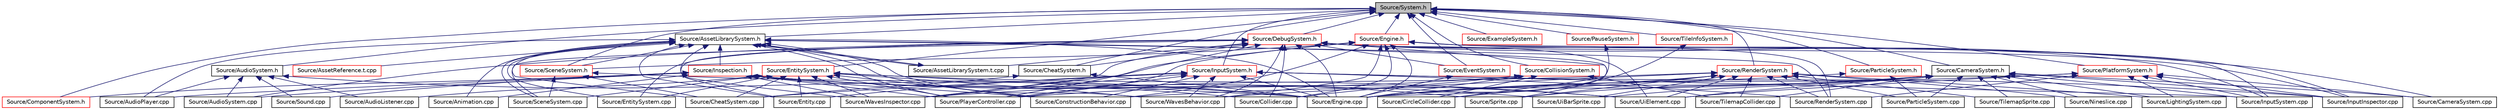 digraph "Source/System.h"
{
 // LATEX_PDF_SIZE
  edge [fontname="Helvetica",fontsize="10",labelfontname="Helvetica",labelfontsize="10"];
  node [fontname="Helvetica",fontsize="10",shape=record];
  Node1 [label="Source/System.h",height=0.2,width=0.4,color="black", fillcolor="grey75", style="filled", fontcolor="black",tooltip="Base class for all Systems."];
  Node1 -> Node2 [dir="back",color="midnightblue",fontsize="10",style="solid"];
  Node2 [label="Source/AssetLibrarySystem.h",height=0.2,width=0.4,color="black", fillcolor="white", style="filled",URL="$AssetLibrarySystem_8h.html",tooltip="Asset System."];
  Node2 -> Node3 [dir="back",color="midnightblue",fontsize="10",style="solid"];
  Node3 [label="Source/Animation.cpp",height=0.2,width=0.4,color="black", fillcolor="white", style="filled",URL="$Animation_8cpp.html",tooltip="animation component implimentation"];
  Node2 -> Node4 [dir="back",color="midnightblue",fontsize="10",style="solid"];
  Node4 [label="Source/AssetLibrarySystem.t.cpp",height=0.2,width=0.4,color="black", fillcolor="white", style="filled",URL="$AssetLibrarySystem_8t_8cpp.html",tooltip="AssetLibrarySystem."];
  Node4 -> Node2 [dir="back",color="midnightblue",fontsize="10",style="solid"];
  Node2 -> Node5 [dir="back",color="midnightblue",fontsize="10",style="solid"];
  Node5 [label="Source/AssetReference.t.cpp",height=0.2,width=0.4,color="red", fillcolor="white", style="filled",URL="$AssetReference_8t_8cpp.html",tooltip="a reference to an Asset"];
  Node2 -> Node16 [dir="back",color="midnightblue",fontsize="10",style="solid"];
  Node16 [label="Source/AudioPlayer.cpp",height=0.2,width=0.4,color="black", fillcolor="white", style="filled",URL="$AudioPlayer_8cpp.html",tooltip="Component that plays audio."];
  Node2 -> Node11 [dir="back",color="midnightblue",fontsize="10",style="solid"];
  Node11 [label="Source/CheatSystem.cpp",height=0.2,width=0.4,color="black", fillcolor="white", style="filled",URL="$CheatSystem_8cpp.html",tooltip="CheatSystem Class definition."];
  Node2 -> Node17 [dir="back",color="midnightblue",fontsize="10",style="solid"];
  Node17 [label="Source/ConstructionBehavior.cpp",height=0.2,width=0.4,color="black", fillcolor="white", style="filled",URL="$ConstructionBehavior_8cpp.html",tooltip="handles the construction of towers and modification of terrain"];
  Node2 -> Node9 [dir="back",color="midnightblue",fontsize="10",style="solid"];
  Node9 [label="Source/Engine.cpp",height=0.2,width=0.4,color="black", fillcolor="white", style="filled",URL="$Engine_8cpp.html",tooltip="Engine class."];
  Node2 -> Node65 [dir="back",color="midnightblue",fontsize="10",style="solid"];
  Node65 [label="Source/Entity.cpp",height=0.2,width=0.4,color="black", fillcolor="white", style="filled",URL="$Entity_8cpp.html",tooltip="Function definitions for the Entity class."];
  Node2 -> Node66 [dir="back",color="midnightblue",fontsize="10",style="solid"];
  Node66 [label="Source/EntitySystem.cpp",height=0.2,width=0.4,color="black", fillcolor="white", style="filled",URL="$EntitySystem_8cpp.html",tooltip="System that manages the storing and handling of Entities."];
  Node2 -> Node67 [dir="back",color="midnightblue",fontsize="10",style="solid"];
  Node67 [label="Source/Inspection.h",height=0.2,width=0.4,color="red", fillcolor="white", style="filled",URL="$Inspection_8h.html",tooltip="Helper methods for inspecting things."];
  Node67 -> Node3 [dir="back",color="midnightblue",fontsize="10",style="solid"];
  Node67 -> Node16 [dir="back",color="midnightblue",fontsize="10",style="solid"];
  Node67 -> Node68 [dir="back",color="midnightblue",fontsize="10",style="solid"];
  Node68 [label="Source/AudioSystem.cpp",height=0.2,width=0.4,color="black", fillcolor="white", style="filled",URL="$AudioSystem_8cpp.html",tooltip="System that implements FMOD and allows the loading and playing of audio."];
  Node67 -> Node69 [dir="back",color="midnightblue",fontsize="10",style="solid"];
  Node69 [label="Source/Collider.cpp",height=0.2,width=0.4,color="black", fillcolor="white", style="filled",URL="$Collider_8cpp.html",tooltip="Base component for detecting collisions."];
  Node67 -> Node70 [dir="back",color="midnightblue",fontsize="10",style="solid"];
  Node70 [label="Source/ComponentSystem.h",height=0.2,width=0.4,color="red", fillcolor="white", style="filled",URL="$ComponentSystem_8h.html",tooltip="System that keeps track of a specific kind of Component."];
  Node67 -> Node17 [dir="back",color="midnightblue",fontsize="10",style="solid"];
  Node67 -> Node12 [dir="back",color="midnightblue",fontsize="10",style="solid"];
  Node12 [label="Source/PlayerController.cpp",height=0.2,width=0.4,color="black", fillcolor="white", style="filled",URL="$PlayerController_8cpp.html",tooltip="PlayerController Behaviour Class."];
  Node67 -> Node86 [dir="back",color="midnightblue",fontsize="10",style="solid"];
  Node86 [label="Source/Sound.cpp",height=0.2,width=0.4,color="black", fillcolor="white", style="filled",URL="$Sound_8cpp.html",tooltip="Wrapper class for FMOD sounds."];
  Node67 -> Node55 [dir="back",color="midnightblue",fontsize="10",style="solid"];
  Node55 [label="Source/Sprite.cpp",height=0.2,width=0.4,color="black", fillcolor="white", style="filled",URL="$Sprite_8cpp.html",tooltip="Implementation of Sprite component."];
  Node67 -> Node90 [dir="back",color="midnightblue",fontsize="10",style="solid"];
  Node90 [label="Source/UiBarSprite.cpp",height=0.2,width=0.4,color="black", fillcolor="white", style="filled",URL="$UiBarSprite_8cpp.html",tooltip="sprite that renders a ui bar"];
  Node67 -> Node91 [dir="back",color="midnightblue",fontsize="10",style="solid"];
  Node91 [label="Source/UiElement.cpp",height=0.2,width=0.4,color="black", fillcolor="white", style="filled",URL="$UiElement_8cpp.html",tooltip="Ui element component."];
  Node67 -> Node14 [dir="back",color="midnightblue",fontsize="10",style="solid"];
  Node14 [label="Source/WavesInspector.cpp",height=0.2,width=0.4,color="black", fillcolor="white", style="filled",URL="$WavesInspector_8cpp.html",tooltip="Definitions for wave and spawning editing in game."];
  Node2 -> Node12 [dir="back",color="midnightblue",fontsize="10",style="solid"];
  Node2 -> Node51 [dir="back",color="midnightblue",fontsize="10",style="solid"];
  Node51 [label="Source/RenderSystem.cpp",height=0.2,width=0.4,color="black", fillcolor="white", style="filled",URL="$RenderSystem_8cpp.html",tooltip="System responsible for drawing sprites and basic shapes."];
  Node2 -> Node92 [dir="back",color="midnightblue",fontsize="10",style="solid"];
  Node92 [label="Source/SceneSystem.cpp",height=0.2,width=0.4,color="black", fillcolor="white", style="filled",URL="$SceneSystem_8cpp.html",tooltip="handles the process of resetting and changing scenes"];
  Node2 -> Node93 [dir="back",color="midnightblue",fontsize="10",style="solid"];
  Node93 [label="Source/SceneSystem.h",height=0.2,width=0.4,color="red", fillcolor="white", style="filled",URL="$SceneSystem_8h.html",tooltip="handles the process of resetting and changing scenes"];
  Node93 -> Node11 [dir="back",color="midnightblue",fontsize="10",style="solid"];
  Node93 -> Node9 [dir="back",color="midnightblue",fontsize="10",style="solid"];
  Node93 -> Node92 [dir="back",color="midnightblue",fontsize="10",style="solid"];
  Node2 -> Node55 [dir="back",color="midnightblue",fontsize="10",style="solid"];
  Node2 -> Node13 [dir="back",color="midnightblue",fontsize="10",style="solid"];
  Node13 [label="Source/WavesBehavior.cpp",height=0.2,width=0.4,color="black", fillcolor="white", style="filled",URL="$WavesBehavior_8cpp.html",tooltip="Definitions for wave and spawning behavior."];
  Node2 -> Node14 [dir="back",color="midnightblue",fontsize="10",style="solid"];
  Node1 -> Node95 [dir="back",color="midnightblue",fontsize="10",style="solid"];
  Node95 [label="Source/AudioSystem.h",height=0.2,width=0.4,color="black", fillcolor="white", style="filled",URL="$AudioSystem_8h.html",tooltip="System that implements FMOD and allows the loading and playing of audio."];
  Node95 -> Node96 [dir="back",color="midnightblue",fontsize="10",style="solid"];
  Node96 [label="Source/AudioListener.cpp",height=0.2,width=0.4,color="black", fillcolor="white", style="filled",URL="$AudioListener_8cpp.html",tooltip="Component that picks up spatial audio."];
  Node95 -> Node16 [dir="back",color="midnightblue",fontsize="10",style="solid"];
  Node95 -> Node68 [dir="back",color="midnightblue",fontsize="10",style="solid"];
  Node95 -> Node9 [dir="back",color="midnightblue",fontsize="10",style="solid"];
  Node95 -> Node86 [dir="back",color="midnightblue",fontsize="10",style="solid"];
  Node1 -> Node97 [dir="back",color="midnightblue",fontsize="10",style="solid"];
  Node97 [label="Source/CameraSystem.h",height=0.2,width=0.4,color="black", fillcolor="white", style="filled",URL="$CameraSystem_8h.html",tooltip="System that handles the camera and coordinate systems / spaces."];
  Node97 -> Node98 [dir="back",color="midnightblue",fontsize="10",style="solid"];
  Node98 [label="Source/CameraSystem.cpp",height=0.2,width=0.4,color="black", fillcolor="white", style="filled",URL="$CameraSystem_8cpp.html",tooltip="System that handles the camera and coordinate systems / spaces."];
  Node97 -> Node17 [dir="back",color="midnightblue",fontsize="10",style="solid"];
  Node97 -> Node9 [dir="back",color="midnightblue",fontsize="10",style="solid"];
  Node97 -> Node99 [dir="back",color="midnightblue",fontsize="10",style="solid"];
  Node99 [label="Source/InputInspector.cpp",height=0.2,width=0.4,color="black", fillcolor="white", style="filled",URL="$InputInspector_8cpp.html",tooltip="Input system addition, holds Action and Debug info."];
  Node97 -> Node100 [dir="back",color="midnightblue",fontsize="10",style="solid"];
  Node100 [label="Source/InputSystem.cpp",height=0.2,width=0.4,color="black", fillcolor="white", style="filled",URL="$InputSystem_8cpp.html",tooltip="Input system, m_Handles key and mouse inputs."];
  Node97 -> Node48 [dir="back",color="midnightblue",fontsize="10",style="solid"];
  Node48 [label="Source/LightingSystem.cpp",height=0.2,width=0.4,color="black", fillcolor="white", style="filled",URL="$LightingSystem_8cpp.html",tooltip="Renders lights in the scene."];
  Node97 -> Node50 [dir="back",color="midnightblue",fontsize="10",style="solid"];
  Node50 [label="Source/Nineslice.cpp",height=0.2,width=0.4,color="black", fillcolor="white", style="filled",URL="$Nineslice_8cpp.html",tooltip="sprite that renders a nineslice"];
  Node97 -> Node101 [dir="back",color="midnightblue",fontsize="10",style="solid"];
  Node101 [label="Source/ParticleSystem.cpp",height=0.2,width=0.4,color="black", fillcolor="white", style="filled",URL="$ParticleSystem_8cpp.html",tooltip="Updates all particles using compute shader, spawns new ones in accordance with emitters' timing."];
  Node97 -> Node55 [dir="back",color="midnightblue",fontsize="10",style="solid"];
  Node97 -> Node102 [dir="back",color="midnightblue",fontsize="10",style="solid"];
  Node102 [label="Source/TilemapCollider.cpp",height=0.2,width=0.4,color="black", fillcolor="white", style="filled",URL="$TilemapCollider_8cpp.html",tooltip="tilemap collider"];
  Node97 -> Node57 [dir="back",color="midnightblue",fontsize="10",style="solid"];
  Node57 [label="Source/TilemapSprite.cpp",height=0.2,width=0.4,color="black", fillcolor="white", style="filled",URL="$TilemapSprite_8cpp.html",tooltip="A version of Sprite specifically for rendering tiles."];
  Node97 -> Node90 [dir="back",color="midnightblue",fontsize="10",style="solid"];
  Node97 -> Node91 [dir="back",color="midnightblue",fontsize="10",style="solid"];
  Node1 -> Node103 [dir="back",color="midnightblue",fontsize="10",style="solid"];
  Node103 [label="Source/CheatSystem.h",height=0.2,width=0.4,color="black", fillcolor="white", style="filled",URL="$CheatSystem_8h.html",tooltip="CheatSystem Class Declaration."];
  Node103 -> Node11 [dir="back",color="midnightblue",fontsize="10",style="solid"];
  Node103 -> Node9 [dir="back",color="midnightblue",fontsize="10",style="solid"];
  Node1 -> Node104 [dir="back",color="midnightblue",fontsize="10",style="solid"];
  Node104 [label="Source/CollisionSystem.h",height=0.2,width=0.4,color="red", fillcolor="white", style="filled",URL="$CollisionSystem_8h.html",tooltip="The CollisionSystem is responsible for checking for collisions between Different Colliders."];
  Node104 -> Node105 [dir="back",color="midnightblue",fontsize="10",style="solid"];
  Node105 [label="Source/CircleCollider.cpp",height=0.2,width=0.4,color="black", fillcolor="white", style="filled",URL="$CircleCollider_8cpp.html",tooltip="Circle-shaped collider."];
  Node104 -> Node69 [dir="back",color="midnightblue",fontsize="10",style="solid"];
  Node104 -> Node9 [dir="back",color="midnightblue",fontsize="10",style="solid"];
  Node104 -> Node12 [dir="back",color="midnightblue",fontsize="10",style="solid"];
  Node104 -> Node102 [dir="back",color="midnightblue",fontsize="10",style="solid"];
  Node1 -> Node70 [dir="back",color="midnightblue",fontsize="10",style="solid"];
  Node1 -> Node107 [dir="back",color="midnightblue",fontsize="10",style="solid"];
  Node107 [label="Source/DebugSystem.h",height=0.2,width=0.4,color="red", fillcolor="white", style="filled",URL="$DebugSystem_8h_source.html",tooltip=" "];
  Node107 -> Node4 [dir="back",color="midnightblue",fontsize="10",style="solid"];
  Node107 -> Node68 [dir="back",color="midnightblue",fontsize="10",style="solid"];
  Node107 -> Node98 [dir="back",color="midnightblue",fontsize="10",style="solid"];
  Node107 -> Node103 [dir="back",color="midnightblue",fontsize="10",style="solid"];
  Node107 -> Node105 [dir="back",color="midnightblue",fontsize="10",style="solid"];
  Node107 -> Node69 [dir="back",color="midnightblue",fontsize="10",style="solid"];
  Node107 -> Node9 [dir="back",color="midnightblue",fontsize="10",style="solid"];
  Node107 -> Node65 [dir="back",color="midnightblue",fontsize="10",style="solid"];
  Node107 -> Node66 [dir="back",color="midnightblue",fontsize="10",style="solid"];
  Node107 -> Node114 [dir="back",color="midnightblue",fontsize="10",style="solid"];
  Node114 [label="Source/EventSystem.h",height=0.2,width=0.4,color="red", fillcolor="white", style="filled",URL="$EventSystem_8h.html",tooltip="System that handles Events and EventListeners."];
  Node114 -> Node9 [dir="back",color="midnightblue",fontsize="10",style="solid"];
  Node107 -> Node99 [dir="back",color="midnightblue",fontsize="10",style="solid"];
  Node107 -> Node100 [dir="back",color="midnightblue",fontsize="10",style="solid"];
  Node107 -> Node12 [dir="back",color="midnightblue",fontsize="10",style="solid"];
  Node107 -> Node92 [dir="back",color="midnightblue",fontsize="10",style="solid"];
  Node107 -> Node91 [dir="back",color="midnightblue",fontsize="10",style="solid"];
  Node107 -> Node13 [dir="back",color="midnightblue",fontsize="10",style="solid"];
  Node107 -> Node14 [dir="back",color="midnightblue",fontsize="10",style="solid"];
  Node1 -> Node128 [dir="back",color="midnightblue",fontsize="10",style="solid"];
  Node128 [label="Source/Engine.h",height=0.2,width=0.4,color="red", fillcolor="white", style="filled",URL="$Engine_8h.html",tooltip="Engine class."];
  Node128 -> Node69 [dir="back",color="midnightblue",fontsize="10",style="solid"];
  Node128 -> Node17 [dir="back",color="midnightblue",fontsize="10",style="solid"];
  Node128 -> Node9 [dir="back",color="midnightblue",fontsize="10",style="solid"];
  Node128 -> Node99 [dir="back",color="midnightblue",fontsize="10",style="solid"];
  Node128 -> Node100 [dir="back",color="midnightblue",fontsize="10",style="solid"];
  Node128 -> Node12 [dir="back",color="midnightblue",fontsize="10",style="solid"];
  Node128 -> Node51 [dir="back",color="midnightblue",fontsize="10",style="solid"];
  Node128 -> Node93 [dir="back",color="midnightblue",fontsize="10",style="solid"];
  Node128 -> Node13 [dir="back",color="midnightblue",fontsize="10",style="solid"];
  Node128 -> Node14 [dir="back",color="midnightblue",fontsize="10",style="solid"];
  Node1 -> Node129 [dir="back",color="midnightblue",fontsize="10",style="solid"];
  Node129 [label="Source/EntitySystem.h",height=0.2,width=0.4,color="red", fillcolor="white", style="filled",URL="$EntitySystem_8h.html",tooltip="System that manages the storing and handling of Entities."];
  Node129 -> Node96 [dir="back",color="midnightblue",fontsize="10",style="solid"];
  Node129 -> Node11 [dir="back",color="midnightblue",fontsize="10",style="solid"];
  Node129 -> Node17 [dir="back",color="midnightblue",fontsize="10",style="solid"];
  Node129 -> Node9 [dir="back",color="midnightblue",fontsize="10",style="solid"];
  Node129 -> Node65 [dir="back",color="midnightblue",fontsize="10",style="solid"];
  Node129 -> Node66 [dir="back",color="midnightblue",fontsize="10",style="solid"];
  Node129 -> Node12 [dir="back",color="midnightblue",fontsize="10",style="solid"];
  Node129 -> Node92 [dir="back",color="midnightblue",fontsize="10",style="solid"];
  Node129 -> Node91 [dir="back",color="midnightblue",fontsize="10",style="solid"];
  Node129 -> Node13 [dir="back",color="midnightblue",fontsize="10",style="solid"];
  Node129 -> Node14 [dir="back",color="midnightblue",fontsize="10",style="solid"];
  Node1 -> Node114 [dir="back",color="midnightblue",fontsize="10",style="solid"];
  Node1 -> Node130 [dir="back",color="midnightblue",fontsize="10",style="solid"];
  Node130 [label="Source/ExampleSystem.h",height=0.2,width=0.4,color="red", fillcolor="white", style="filled",URL="$ExampleSystem_8h.html",tooltip="DESCRIPTION HERE."];
  Node1 -> Node132 [dir="back",color="midnightblue",fontsize="10",style="solid"];
  Node132 [label="Source/InputSystem.h",height=0.2,width=0.4,color="red", fillcolor="white", style="filled",URL="$InputSystem_8h.html",tooltip="Input system, m_Handles key and mouse inputs."];
  Node132 -> Node11 [dir="back",color="midnightblue",fontsize="10",style="solid"];
  Node132 -> Node17 [dir="back",color="midnightblue",fontsize="10",style="solid"];
  Node132 -> Node9 [dir="back",color="midnightblue",fontsize="10",style="solid"];
  Node132 -> Node65 [dir="back",color="midnightblue",fontsize="10",style="solid"];
  Node132 -> Node99 [dir="back",color="midnightblue",fontsize="10",style="solid"];
  Node132 -> Node100 [dir="back",color="midnightblue",fontsize="10",style="solid"];
  Node132 -> Node12 [dir="back",color="midnightblue",fontsize="10",style="solid"];
  Node132 -> Node51 [dir="back",color="midnightblue",fontsize="10",style="solid"];
  Node132 -> Node13 [dir="back",color="midnightblue",fontsize="10",style="solid"];
  Node132 -> Node14 [dir="back",color="midnightblue",fontsize="10",style="solid"];
  Node1 -> Node138 [dir="back",color="midnightblue",fontsize="10",style="solid"];
  Node138 [label="Source/ParticleSystem.h",height=0.2,width=0.4,color="red", fillcolor="white", style="filled",URL="$ParticleSystem_8h.html",tooltip="System in charge of managing compute shader and emitters."];
  Node138 -> Node9 [dir="back",color="midnightblue",fontsize="10",style="solid"];
  Node138 -> Node101 [dir="back",color="midnightblue",fontsize="10",style="solid"];
  Node1 -> Node140 [dir="back",color="midnightblue",fontsize="10",style="solid"];
  Node140 [label="Source/PauseSystem.h",height=0.2,width=0.4,color="red", fillcolor="white", style="filled",URL="$PauseSystem_8h_source.html",tooltip=" "];
  Node140 -> Node9 [dir="back",color="midnightblue",fontsize="10",style="solid"];
  Node1 -> Node141 [dir="back",color="midnightblue",fontsize="10",style="solid"];
  Node141 [label="Source/PlatformSystem.h",height=0.2,width=0.4,color="red", fillcolor="white", style="filled",URL="$PlatformSystem_8h.html",tooltip="Patform System class: initializes window and graphics (GLFW and GLEW), shuts them down on exit."];
  Node141 -> Node98 [dir="back",color="midnightblue",fontsize="10",style="solid"];
  Node141 -> Node9 [dir="back",color="midnightblue",fontsize="10",style="solid"];
  Node141 -> Node99 [dir="back",color="midnightblue",fontsize="10",style="solid"];
  Node141 -> Node100 [dir="back",color="midnightblue",fontsize="10",style="solid"];
  Node141 -> Node48 [dir="back",color="midnightblue",fontsize="10",style="solid"];
  Node141 -> Node51 [dir="back",color="midnightblue",fontsize="10",style="solid"];
  Node141 -> Node91 [dir="back",color="midnightblue",fontsize="10",style="solid"];
  Node1 -> Node142 [dir="back",color="midnightblue",fontsize="10",style="solid"];
  Node142 [label="Source/RenderSystem.h",height=0.2,width=0.4,color="red", fillcolor="white", style="filled",URL="$RenderSystem_8h.html",tooltip="System responsible for drawing sprites and basic shapes."];
  Node142 -> Node105 [dir="back",color="midnightblue",fontsize="10",style="solid"];
  Node142 -> Node9 [dir="back",color="midnightblue",fontsize="10",style="solid"];
  Node142 -> Node48 [dir="back",color="midnightblue",fontsize="10",style="solid"];
  Node142 -> Node50 [dir="back",color="midnightblue",fontsize="10",style="solid"];
  Node142 -> Node101 [dir="back",color="midnightblue",fontsize="10",style="solid"];
  Node142 -> Node51 [dir="back",color="midnightblue",fontsize="10",style="solid"];
  Node142 -> Node55 [dir="back",color="midnightblue",fontsize="10",style="solid"];
  Node142 -> Node102 [dir="back",color="midnightblue",fontsize="10",style="solid"];
  Node142 -> Node57 [dir="back",color="midnightblue",fontsize="10",style="solid"];
  Node142 -> Node90 [dir="back",color="midnightblue",fontsize="10",style="solid"];
  Node142 -> Node91 [dir="back",color="midnightblue",fontsize="10",style="solid"];
  Node142 -> Node13 [dir="back",color="midnightblue",fontsize="10",style="solid"];
  Node142 -> Node14 [dir="back",color="midnightblue",fontsize="10",style="solid"];
  Node1 -> Node93 [dir="back",color="midnightblue",fontsize="10",style="solid"];
  Node1 -> Node144 [dir="back",color="midnightblue",fontsize="10",style="solid"];
  Node144 [label="Source/TileInfoSystem.h",height=0.2,width=0.4,color="red", fillcolor="white", style="filled",URL="$TileInfoSystem_8h.html",tooltip="System to get info about given tile indices."];
  Node144 -> Node9 [dir="back",color="midnightblue",fontsize="10",style="solid"];
}
